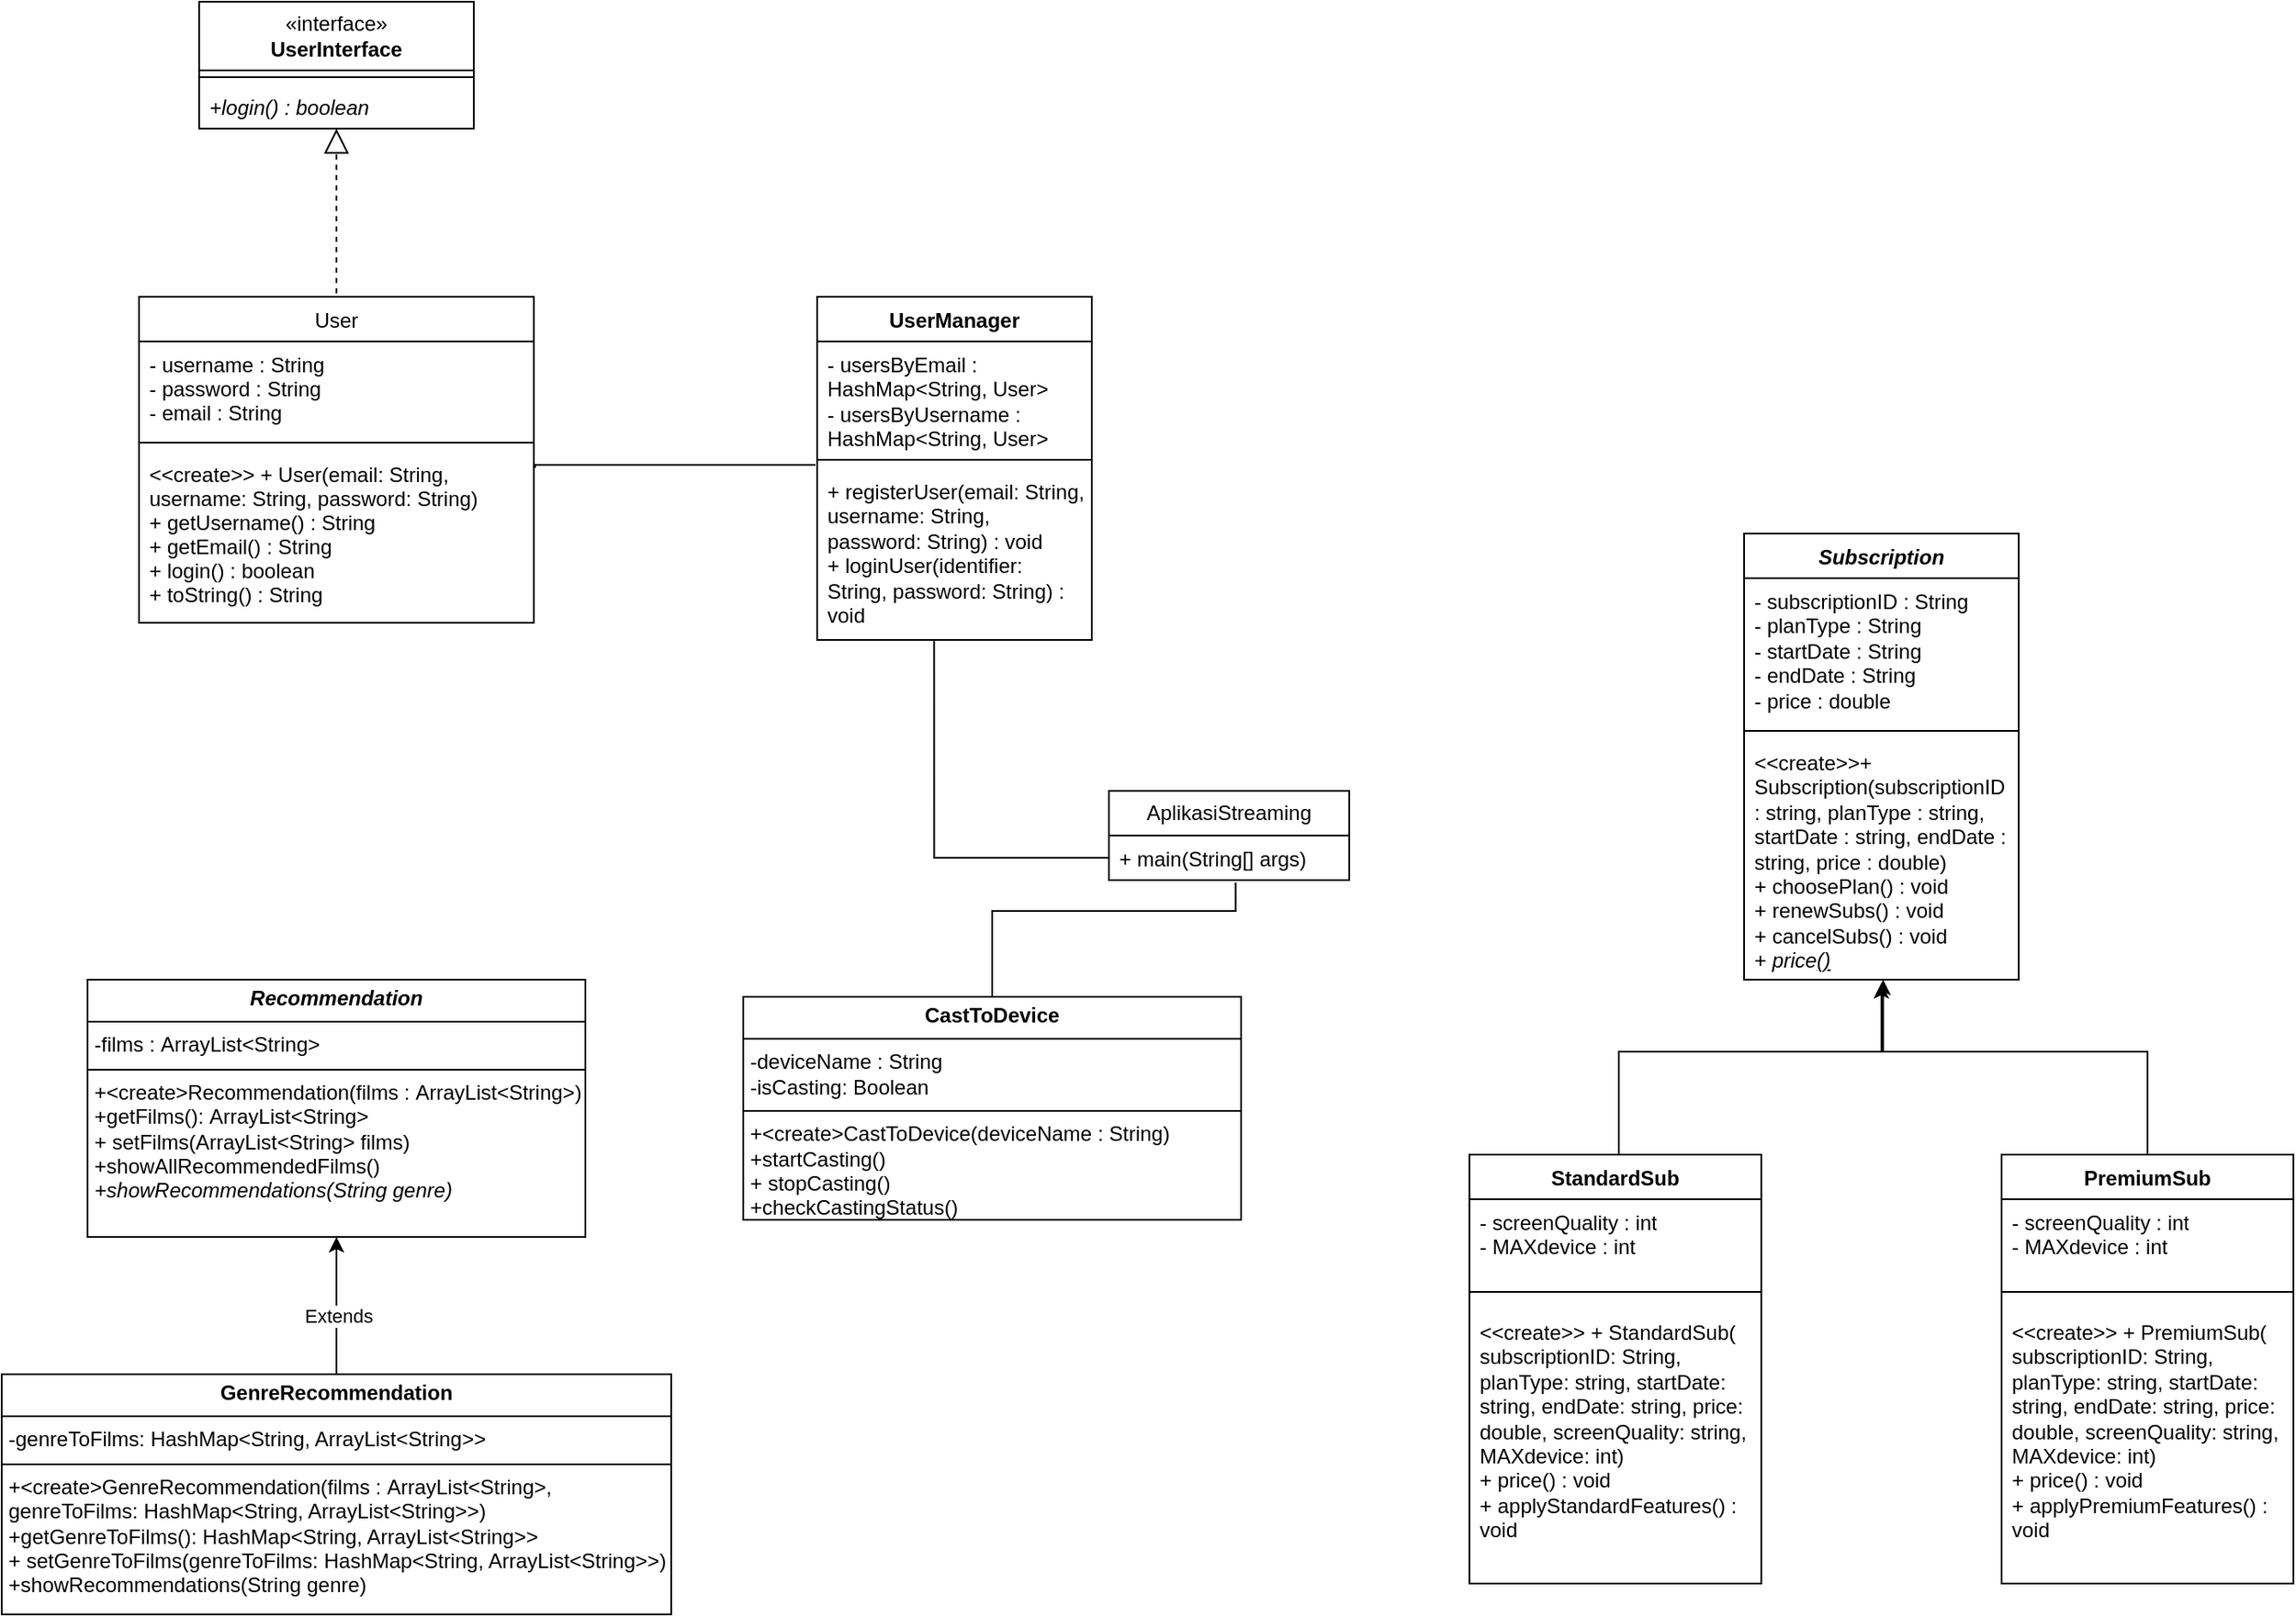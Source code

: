 <mxfile version="25.0.3">
  <diagram id="C5RBs43oDa-KdzZeNtuy" name="Page-1">
    <mxGraphModel dx="1500" dy="796" grid="1" gridSize="10" guides="1" tooltips="1" connect="1" arrows="1" fold="1" page="1" pageScale="1" pageWidth="827" pageHeight="1169" math="0" shadow="0">
      <root>
        <mxCell id="WIyWlLk6GJQsqaUBKTNV-0" />
        <mxCell id="WIyWlLk6GJQsqaUBKTNV-1" parent="WIyWlLk6GJQsqaUBKTNV-0" />
        <mxCell id="zkfFHV4jXpPFQw0GAbJ--6" value="User" style="swimlane;fontStyle=0;align=center;verticalAlign=top;childLayout=stackLayout;horizontal=1;startSize=26;horizontalStack=0;resizeParent=1;resizeLast=0;collapsible=1;marginBottom=0;rounded=0;shadow=0;strokeWidth=1;" parent="WIyWlLk6GJQsqaUBKTNV-1" vertex="1">
          <mxGeometry x="185" y="382" width="230" height="190" as="geometry">
            <mxRectangle x="130" y="380" width="160" height="26" as="alternateBounds" />
          </mxGeometry>
        </mxCell>
        <mxCell id="zkfFHV4jXpPFQw0GAbJ--7" value="- username : String&#xa;- password : String&#xa;- email : String" style="text;align=left;verticalAlign=top;spacingLeft=4;spacingRight=4;overflow=hidden;rotatable=0;points=[[0,0.5],[1,0.5]];portConstraint=eastwest;" parent="zkfFHV4jXpPFQw0GAbJ--6" vertex="1">
          <mxGeometry y="26" width="230" height="54" as="geometry" />
        </mxCell>
        <mxCell id="zkfFHV4jXpPFQw0GAbJ--9" value="" style="line;html=1;strokeWidth=1;align=left;verticalAlign=middle;spacingTop=-1;spacingLeft=3;spacingRight=3;rotatable=0;labelPosition=right;points=[];portConstraint=eastwest;" parent="zkfFHV4jXpPFQw0GAbJ--6" vertex="1">
          <mxGeometry y="80" width="230" height="10" as="geometry" />
        </mxCell>
        <mxCell id="heFmf04xh7JhcdJFY1r--3" value="&lt;&lt;create&gt;&gt; + User(email: String,&#xa;username: String, password: String)&#xa;+ getUsername() : String&#xa;+ getEmail() : String&#xa;+ login() : boolean&#xa;+ toString() : String" style="text;align=left;verticalAlign=top;spacingLeft=4;spacingRight=4;overflow=hidden;rotatable=0;points=[[0,0.5],[1,0.5]];portConstraint=eastwest;" parent="zkfFHV4jXpPFQw0GAbJ--6" vertex="1">
          <mxGeometry y="90" width="230" height="100" as="geometry" />
        </mxCell>
        <mxCell id="heFmf04xh7JhcdJFY1r--7" value="Classname" style="swimlane;fontStyle=1;align=center;verticalAlign=top;childLayout=stackLayout;horizontal=1;startSize=0;horizontalStack=0;resizeParent=1;resizeParentMax=0;resizeLast=0;collapsible=1;marginBottom=0;whiteSpace=wrap;html=1;" parent="WIyWlLk6GJQsqaUBKTNV-1" vertex="1">
          <mxGeometry x="220" y="210" width="160" height="74" as="geometry">
            <mxRectangle x="240" y="290" width="100" height="30" as="alternateBounds" />
          </mxGeometry>
        </mxCell>
        <mxCell id="heFmf04xh7JhcdJFY1r--4" value="«interface»&lt;br&gt;&lt;b&gt;UserInterface&lt;/b&gt;" style="html=1;whiteSpace=wrap;" parent="heFmf04xh7JhcdJFY1r--7" vertex="1">
          <mxGeometry width="160" height="40" as="geometry" />
        </mxCell>
        <mxCell id="heFmf04xh7JhcdJFY1r--9" value="" style="line;strokeWidth=1;fillColor=none;align=left;verticalAlign=middle;spacingTop=-1;spacingLeft=3;spacingRight=3;rotatable=0;labelPosition=right;points=[];portConstraint=eastwest;strokeColor=inherit;" parent="heFmf04xh7JhcdJFY1r--7" vertex="1">
          <mxGeometry y="40" width="160" height="8" as="geometry" />
        </mxCell>
        <mxCell id="heFmf04xh7JhcdJFY1r--10" value="&lt;i&gt;+login() : boolean&lt;/i&gt;" style="text;strokeColor=none;fillColor=none;align=left;verticalAlign=top;spacingLeft=4;spacingRight=4;overflow=hidden;rotatable=0;points=[[0,0.5],[1,0.5]];portConstraint=eastwest;whiteSpace=wrap;html=1;" parent="heFmf04xh7JhcdJFY1r--7" vertex="1">
          <mxGeometry y="48" width="160" height="26" as="geometry" />
        </mxCell>
        <mxCell id="heFmf04xh7JhcdJFY1r--11" value="" style="endArrow=block;dashed=1;endFill=0;endSize=12;html=1;rounded=0;" parent="WIyWlLk6GJQsqaUBKTNV-1" target="heFmf04xh7JhcdJFY1r--10" edge="1">
          <mxGeometry width="160" relative="1" as="geometry">
            <mxPoint x="300" y="380" as="sourcePoint" />
            <mxPoint x="440" y="390" as="targetPoint" />
          </mxGeometry>
        </mxCell>
        <mxCell id="heFmf04xh7JhcdJFY1r--12" value="UserManager" style="swimlane;fontStyle=1;align=center;verticalAlign=top;childLayout=stackLayout;horizontal=1;startSize=26;horizontalStack=0;resizeParent=1;resizeParentMax=0;resizeLast=0;collapsible=1;marginBottom=0;whiteSpace=wrap;html=1;" parent="WIyWlLk6GJQsqaUBKTNV-1" vertex="1">
          <mxGeometry x="580" y="382" width="160" height="200" as="geometry" />
        </mxCell>
        <mxCell id="heFmf04xh7JhcdJFY1r--13" value="- usersByEmail : HashMap&amp;lt;String, User&amp;gt;&lt;br&gt;- usersByUsername : HashMap&amp;lt;String, User&amp;gt;" style="text;strokeColor=none;fillColor=none;align=left;verticalAlign=top;spacingLeft=4;spacingRight=4;overflow=hidden;rotatable=0;points=[[0,0.5],[1,0.5]];portConstraint=eastwest;whiteSpace=wrap;html=1;" parent="heFmf04xh7JhcdJFY1r--12" vertex="1">
          <mxGeometry y="26" width="160" height="64" as="geometry" />
        </mxCell>
        <mxCell id="heFmf04xh7JhcdJFY1r--14" value="" style="line;strokeWidth=1;fillColor=none;align=left;verticalAlign=middle;spacingTop=-1;spacingLeft=3;spacingRight=3;rotatable=0;labelPosition=right;points=[];portConstraint=eastwest;strokeColor=inherit;" parent="heFmf04xh7JhcdJFY1r--12" vertex="1">
          <mxGeometry y="90" width="160" height="10" as="geometry" />
        </mxCell>
        <mxCell id="heFmf04xh7JhcdJFY1r--15" value="+ registerUser(email: String, username: String, password: String) : void&lt;br&gt;+ loginUser(identifier: String, password: String) : void" style="text;strokeColor=none;fillColor=none;align=left;verticalAlign=top;spacingLeft=4;spacingRight=4;overflow=hidden;rotatable=0;points=[[0,0.5],[1,0.5]];portConstraint=eastwest;whiteSpace=wrap;html=1;" parent="heFmf04xh7JhcdJFY1r--12" vertex="1">
          <mxGeometry y="100" width="160" height="100" as="geometry" />
        </mxCell>
        <mxCell id="heFmf04xh7JhcdJFY1r--18" value="" style="endArrow=none;html=1;edgeStyle=orthogonalEdgeStyle;rounded=0;exitX=1.003;exitY=0.098;exitDx=0;exitDy=0;exitPerimeter=0;" parent="WIyWlLk6GJQsqaUBKTNV-1" source="heFmf04xh7JhcdJFY1r--3" edge="1">
          <mxGeometry relative="1" as="geometry">
            <mxPoint x="420" y="480" as="sourcePoint" />
            <mxPoint x="560" y="480" as="targetPoint" />
            <Array as="points">
              <mxPoint x="416" y="480" />
              <mxPoint x="579" y="480" />
            </Array>
          </mxGeometry>
        </mxCell>
        <mxCell id="heFmf04xh7JhcdJFY1r--23" value="AplikasiStreaming" style="swimlane;fontStyle=0;childLayout=stackLayout;horizontal=1;startSize=26;fillColor=none;horizontalStack=0;resizeParent=1;resizeParentMax=0;resizeLast=0;collapsible=1;marginBottom=0;whiteSpace=wrap;html=1;" parent="WIyWlLk6GJQsqaUBKTNV-1" vertex="1">
          <mxGeometry x="750" y="670" width="140" height="52" as="geometry" />
        </mxCell>
        <mxCell id="heFmf04xh7JhcdJFY1r--24" value="+ main(String[] args)" style="text;strokeColor=none;fillColor=none;align=left;verticalAlign=top;spacingLeft=4;spacingRight=4;overflow=hidden;rotatable=0;points=[[0,0.5],[1,0.5]];portConstraint=eastwest;whiteSpace=wrap;html=1;" parent="heFmf04xh7JhcdJFY1r--23" vertex="1">
          <mxGeometry y="26" width="140" height="26" as="geometry" />
        </mxCell>
        <mxCell id="ZTSiYQMdODxyRtstsJls-0" value="&lt;i&gt;Subscription&lt;/i&gt;" style="swimlane;fontStyle=1;align=center;verticalAlign=top;childLayout=stackLayout;horizontal=1;startSize=26;horizontalStack=0;resizeParent=1;resizeParentMax=0;resizeLast=0;collapsible=1;marginBottom=0;whiteSpace=wrap;html=1;" parent="WIyWlLk6GJQsqaUBKTNV-1" vertex="1">
          <mxGeometry x="1120" y="520" width="160" height="260" as="geometry" />
        </mxCell>
        <mxCell id="ZTSiYQMdODxyRtstsJls-1" value="- subscriptionID : String&lt;div&gt;- planType : String&lt;/div&gt;&lt;div&gt;- startDate : String&lt;/div&gt;&lt;div&gt;- endDate : String&lt;/div&gt;&lt;div&gt;- price : double&lt;/div&gt;" style="text;strokeColor=none;fillColor=none;align=left;verticalAlign=top;spacingLeft=4;spacingRight=4;overflow=hidden;rotatable=0;points=[[0,0.5],[1,0.5]];portConstraint=eastwest;whiteSpace=wrap;html=1;" parent="ZTSiYQMdODxyRtstsJls-0" vertex="1">
          <mxGeometry y="26" width="160" height="84" as="geometry" />
        </mxCell>
        <mxCell id="ZTSiYQMdODxyRtstsJls-2" value="" style="line;strokeWidth=1;fillColor=none;align=left;verticalAlign=middle;spacingTop=-1;spacingLeft=3;spacingRight=3;rotatable=0;labelPosition=right;points=[];portConstraint=eastwest;strokeColor=inherit;" parent="ZTSiYQMdODxyRtstsJls-0" vertex="1">
          <mxGeometry y="110" width="160" height="10" as="geometry" />
        </mxCell>
        <mxCell id="ZTSiYQMdODxyRtstsJls-3" value="&lt;div&gt;&amp;lt;&amp;lt;create&amp;gt;&amp;gt;+ Subscription(subscriptionID : string, planType : string, startDate : string, endDate : string, price : double)&amp;nbsp;&lt;/div&gt;+ choosePlan() : void&lt;div&gt;+ renewSubs() : void&lt;/div&gt;&lt;div&gt;+ cancelSubs() : void&lt;/div&gt;&lt;div&gt;+ &lt;i&gt;price&lt;/i&gt;&lt;i style=&quot;&quot;&gt;&lt;u&gt;()&lt;/u&gt;&lt;/i&gt;&lt;/div&gt;" style="text;strokeColor=none;fillColor=none;align=left;verticalAlign=top;spacingLeft=4;spacingRight=4;overflow=hidden;rotatable=0;points=[[0,0.5],[1,0.5]];portConstraint=eastwest;whiteSpace=wrap;html=1;" parent="ZTSiYQMdODxyRtstsJls-0" vertex="1">
          <mxGeometry y="120" width="160" height="140" as="geometry" />
        </mxCell>
        <mxCell id="ZTSiYQMdODxyRtstsJls-4" style="edgeStyle=orthogonalEdgeStyle;rounded=0;orthogonalLoop=1;jettySize=auto;html=1;" parent="WIyWlLk6GJQsqaUBKTNV-1" edge="1">
          <mxGeometry relative="1" as="geometry">
            <mxPoint x="1201" y="780" as="targetPoint" />
            <Array as="points">
              <mxPoint x="1047" y="822" />
              <mxPoint x="1201" y="822" />
            </Array>
            <mxPoint x="1047.001" y="882" as="sourcePoint" />
          </mxGeometry>
        </mxCell>
        <mxCell id="ZTSiYQMdODxyRtstsJls-5" value="StandardSub" style="swimlane;fontStyle=1;align=center;verticalAlign=top;childLayout=stackLayout;horizontal=1;startSize=26;horizontalStack=0;resizeParent=1;resizeParentMax=0;resizeLast=0;collapsible=1;marginBottom=0;whiteSpace=wrap;html=1;" parent="WIyWlLk6GJQsqaUBKTNV-1" vertex="1">
          <mxGeometry x="960" y="882" width="170" height="250" as="geometry" />
        </mxCell>
        <mxCell id="ZTSiYQMdODxyRtstsJls-6" value="- screenQuality : int&lt;div&gt;- MAXdevice : int&lt;/div&gt;" style="text;strokeColor=none;fillColor=none;align=left;verticalAlign=top;spacingLeft=4;spacingRight=4;overflow=hidden;rotatable=0;points=[[0,0.5],[1,0.5]];portConstraint=eastwest;whiteSpace=wrap;html=1;" parent="ZTSiYQMdODxyRtstsJls-5" vertex="1">
          <mxGeometry y="26" width="170" height="44" as="geometry" />
        </mxCell>
        <mxCell id="ZTSiYQMdODxyRtstsJls-7" value="" style="line;strokeWidth=1;fillColor=none;align=left;verticalAlign=middle;spacingTop=-1;spacingLeft=3;spacingRight=3;rotatable=0;labelPosition=right;points=[];portConstraint=eastwest;strokeColor=inherit;" parent="ZTSiYQMdODxyRtstsJls-5" vertex="1">
          <mxGeometry y="70" width="170" height="20" as="geometry" />
        </mxCell>
        <mxCell id="ZTSiYQMdODxyRtstsJls-8" value="&lt;div&gt;&amp;lt;&amp;lt;create&amp;gt;&amp;gt; + StandardSub(&lt;/div&gt;&lt;div&gt;subscriptionID: String, planType: string, startDate: string, endDate: string, price: double, screenQuality: string, MAXdevice: int)&lt;/div&gt;+ price() : void&lt;div&gt;+ applyStandardFeatures() : void&lt;/div&gt;" style="text;strokeColor=none;fillColor=none;align=left;verticalAlign=top;spacingLeft=4;spacingRight=4;overflow=hidden;rotatable=0;points=[[0,0.5],[1,0.5]];portConstraint=eastwest;whiteSpace=wrap;html=1;" parent="ZTSiYQMdODxyRtstsJls-5" vertex="1">
          <mxGeometry y="90" width="170" height="160" as="geometry" />
        </mxCell>
        <mxCell id="ZTSiYQMdODxyRtstsJls-9" style="edgeStyle=orthogonalEdgeStyle;rounded=0;orthogonalLoop=1;jettySize=auto;html=1;exitX=0.5;exitY=0;exitDx=0;exitDy=0;" parent="WIyWlLk6GJQsqaUBKTNV-1" source="ZTSiYQMdODxyRtstsJls-10" edge="1">
          <mxGeometry relative="1" as="geometry">
            <mxPoint x="1200" y="782" as="targetPoint" />
            <Array as="points">
              <mxPoint x="1355" y="822" />
              <mxPoint x="1200" y="822" />
            </Array>
          </mxGeometry>
        </mxCell>
        <mxCell id="ZTSiYQMdODxyRtstsJls-10" value="PremiumSub" style="swimlane;fontStyle=1;align=center;verticalAlign=top;childLayout=stackLayout;horizontal=1;startSize=26;horizontalStack=0;resizeParent=1;resizeParentMax=0;resizeLast=0;collapsible=1;marginBottom=0;whiteSpace=wrap;html=1;" parent="WIyWlLk6GJQsqaUBKTNV-1" vertex="1">
          <mxGeometry x="1270" y="882" width="170" height="250" as="geometry" />
        </mxCell>
        <mxCell id="ZTSiYQMdODxyRtstsJls-11" value="- screenQuality : int&lt;div&gt;- MAXdevice : int&lt;/div&gt;" style="text;strokeColor=none;fillColor=none;align=left;verticalAlign=top;spacingLeft=4;spacingRight=4;overflow=hidden;rotatable=0;points=[[0,0.5],[1,0.5]];portConstraint=eastwest;whiteSpace=wrap;html=1;" parent="ZTSiYQMdODxyRtstsJls-10" vertex="1">
          <mxGeometry y="26" width="170" height="44" as="geometry" />
        </mxCell>
        <mxCell id="ZTSiYQMdODxyRtstsJls-12" value="" style="line;strokeWidth=1;fillColor=none;align=left;verticalAlign=middle;spacingTop=-1;spacingLeft=3;spacingRight=3;rotatable=0;labelPosition=right;points=[];portConstraint=eastwest;strokeColor=inherit;" parent="ZTSiYQMdODxyRtstsJls-10" vertex="1">
          <mxGeometry y="70" width="170" height="20" as="geometry" />
        </mxCell>
        <mxCell id="ZTSiYQMdODxyRtstsJls-13" value="&lt;div&gt;&amp;lt;&amp;lt;create&amp;gt;&amp;gt; + PremiumSub(&lt;/div&gt;&lt;div&gt;subscriptionID: String, planType: string, startDate: string, endDate: string, price: double, screenQuality: string, MAXdevice: int)&lt;/div&gt;+ price() : void&lt;div&gt;+ applyPremiumFeatures() : void&lt;/div&gt;" style="text;strokeColor=none;fillColor=none;align=left;verticalAlign=top;spacingLeft=4;spacingRight=4;overflow=hidden;rotatable=0;points=[[0,0.5],[1,0.5]];portConstraint=eastwest;whiteSpace=wrap;html=1;" parent="ZTSiYQMdODxyRtstsJls-10" vertex="1">
          <mxGeometry y="90" width="170" height="160" as="geometry" />
        </mxCell>
        <mxCell id="ZTSiYQMdODxyRtstsJls-14" value="" style="endArrow=none;html=1;edgeStyle=orthogonalEdgeStyle;rounded=0;entryX=0;entryY=0.5;entryDx=0;entryDy=0;exitX=0.426;exitY=1.006;exitDx=0;exitDy=0;exitPerimeter=0;" parent="WIyWlLk6GJQsqaUBKTNV-1" source="heFmf04xh7JhcdJFY1r--15" target="heFmf04xh7JhcdJFY1r--24" edge="1">
          <mxGeometry relative="1" as="geometry">
            <mxPoint x="560" y="649.23" as="sourcePoint" />
            <mxPoint x="720" y="649.23" as="targetPoint" />
          </mxGeometry>
        </mxCell>
        <mxCell id="fiL2AEOfi939g-dcIRjF-0" value="&lt;p style=&quot;margin:0px;margin-top:4px;text-align:center;&quot;&gt;&lt;span style=&quot;text-wrap-mode: nowrap;&quot;&gt;&lt;b&gt;&lt;i&gt;Recommendation&lt;/i&gt;&lt;/b&gt;&lt;/span&gt;&lt;/p&gt;&lt;hr size=&quot;1&quot; style=&quot;border-style:solid;&quot;&gt;&lt;p style=&quot;margin:0px;margin-left:4px;&quot;&gt;&lt;span style=&quot;text-wrap-mode: nowrap;&quot;&gt;-films :&amp;nbsp;&lt;/span&gt;&lt;span style=&quot;background-color: initial; text-wrap-mode: nowrap;&quot;&gt;ArrayList&amp;lt;String&amp;gt;&lt;/span&gt;&lt;/p&gt;&lt;hr size=&quot;1&quot; style=&quot;border-style:solid;&quot;&gt;&lt;p style=&quot;margin:0px;margin-left:4px;&quot;&gt;+&amp;lt;create&amp;gt;Recommendation(&lt;span style=&quot;text-wrap-mode: nowrap; background-color: initial;&quot;&gt;films :&amp;nbsp;&lt;/span&gt;&lt;span style=&quot;background-color: initial;&quot;&gt;&lt;span style=&quot;text-wrap-mode: nowrap;&quot;&gt;ArrayList&amp;lt;String&amp;gt;&lt;/span&gt;)&lt;/span&gt;&lt;/p&gt;&lt;p style=&quot;margin:0px;margin-left:4px;&quot;&gt;&lt;span style=&quot;background-color: initial;&quot;&gt;+&lt;/span&gt;&lt;span style=&quot;background-color: initial;&quot;&gt;getFilms():&amp;nbsp;&lt;/span&gt;&lt;span style=&quot;background-color: initial;&quot;&gt;ArrayList&amp;lt;String&amp;gt;&lt;/span&gt;&lt;/p&gt;&lt;p style=&quot;margin:0px;margin-left:4px;&quot;&gt;&lt;span style=&quot;background-color: initial;&quot;&gt;+&amp;nbsp;&lt;/span&gt;&lt;span style=&quot;background-color: initial;&quot;&gt;setFilms(ArrayList&amp;lt;String&amp;gt; films)&lt;/span&gt;&lt;/p&gt;&lt;p style=&quot;margin:0px;margin-left:4px;&quot;&gt;&lt;span style=&quot;background-color: initial;&quot;&gt;+&lt;/span&gt;&lt;span style=&quot;background-color: initial;&quot;&gt;showAllRecommendedFilms()&lt;/span&gt;&lt;/p&gt;&lt;p style=&quot;margin:0px;margin-left:4px;&quot;&gt;&lt;i&gt;&lt;span style=&quot;background-color: initial;&quot;&gt;+&lt;/span&gt;&lt;span style=&quot;background-color: initial;&quot;&gt;showRecommendations(String genre)&lt;/span&gt;&lt;/i&gt;&lt;/p&gt;" style="verticalAlign=top;align=left;overflow=fill;html=1;whiteSpace=wrap;" vertex="1" parent="WIyWlLk6GJQsqaUBKTNV-1">
          <mxGeometry x="155" y="780" width="290" height="150" as="geometry" />
        </mxCell>
        <mxCell id="fiL2AEOfi939g-dcIRjF-1" style="edgeStyle=orthogonalEdgeStyle;rounded=0;orthogonalLoop=1;jettySize=auto;html=1;exitX=0.5;exitY=0;exitDx=0;exitDy=0;entryX=0.5;entryY=1;entryDx=0;entryDy=0;" edge="1" parent="WIyWlLk6GJQsqaUBKTNV-1" source="fiL2AEOfi939g-dcIRjF-2" target="fiL2AEOfi939g-dcIRjF-0">
          <mxGeometry relative="1" as="geometry" />
        </mxCell>
        <mxCell id="fiL2AEOfi939g-dcIRjF-4" value="Extends" style="edgeLabel;html=1;align=center;verticalAlign=middle;resizable=0;points=[];" vertex="1" connectable="0" parent="fiL2AEOfi939g-dcIRjF-1">
          <mxGeometry x="-0.14" y="-1" relative="1" as="geometry">
            <mxPoint as="offset" />
          </mxGeometry>
        </mxCell>
        <mxCell id="fiL2AEOfi939g-dcIRjF-2" value="&lt;p style=&quot;margin:0px;margin-top:4px;text-align:center;&quot;&gt;&lt;span style=&quot;text-wrap-mode: nowrap;&quot;&gt;&lt;b&gt;GenreRecommendation&lt;/b&gt;&lt;/span&gt;&lt;/p&gt;&lt;hr size=&quot;1&quot; style=&quot;border-style:solid;&quot;&gt;&lt;p style=&quot;margin:0px;margin-left:4px;&quot;&gt;&lt;span style=&quot;text-wrap-mode: nowrap;&quot;&gt;-genreToFilms:&amp;nbsp;&lt;/span&gt;&lt;span style=&quot;background-color: initial; text-wrap-mode: nowrap;&quot;&gt;HashMap&amp;lt;String, ArrayList&amp;lt;String&amp;gt;&amp;gt;&lt;/span&gt;&lt;/p&gt;&lt;hr size=&quot;1&quot; style=&quot;border-style:solid;&quot;&gt;&lt;p style=&quot;margin:0px;margin-left:4px;&quot;&gt;+&amp;lt;create&amp;gt;GenreRecommendation(&lt;span style=&quot;text-wrap-mode: nowrap; background-color: initial;&quot;&gt;films :&amp;nbsp;&lt;/span&gt;&lt;span style=&quot;background-color: initial;&quot;&gt;&lt;span style=&quot;text-wrap-mode: nowrap;&quot;&gt;ArrayList&amp;lt;String&amp;gt;,&amp;nbsp;&lt;/span&gt;&lt;/span&gt;&lt;/p&gt;&lt;p style=&quot;margin:0px;margin-left:4px;&quot;&gt;&lt;span style=&quot;background-color: initial; text-wrap-mode: nowrap;&quot;&gt;genreToFilms:&amp;nbsp;&lt;/span&gt;&lt;span style=&quot;background-color: initial; text-wrap-mode: nowrap;&quot;&gt;HashMap&amp;lt;String, ArrayList&amp;lt;String&amp;gt;&amp;gt;&lt;/span&gt;&lt;span style=&quot;background-color: initial;&quot;&gt;)&lt;/span&gt;&lt;/p&gt;&lt;p style=&quot;margin:0px;margin-left:4px;&quot;&gt;&lt;span style=&quot;background-color: initial;&quot;&gt;+&lt;/span&gt;&lt;span style=&quot;background-color: initial;&quot;&gt;getGenreToFilms():&amp;nbsp;&lt;/span&gt;&lt;span style=&quot;background-color: initial;&quot;&gt;HashMap&amp;lt;String, ArrayList&amp;lt;String&amp;gt;&amp;gt;&lt;/span&gt;&lt;/p&gt;&lt;p style=&quot;margin:0px;margin-left:4px;&quot;&gt;&lt;span style=&quot;background-color: initial;&quot;&gt;+&amp;nbsp;&lt;/span&gt;&lt;span style=&quot;background-color: initial;&quot;&gt;setGenreToFilms(&lt;/span&gt;&lt;span style=&quot;text-wrap-mode: nowrap;&quot;&gt;genreToFilms:&amp;nbsp;&lt;/span&gt;&lt;span style=&quot;text-wrap-mode: nowrap; background-color: initial;&quot;&gt;HashMap&amp;lt;String, ArrayList&amp;lt;String&amp;gt;&amp;gt;&lt;/span&gt;&lt;span style=&quot;background-color: initial;&quot;&gt;)&lt;/span&gt;&lt;/p&gt;&lt;p style=&quot;margin:0px;margin-left:4px;&quot;&gt;&lt;span style=&quot;background-color: initial;&quot;&gt;+&lt;/span&gt;&lt;span style=&quot;background-color: initial;&quot;&gt;showRecommendations(String genre)&lt;/span&gt;&lt;/p&gt;" style="verticalAlign=top;align=left;overflow=fill;html=1;whiteSpace=wrap;" vertex="1" parent="WIyWlLk6GJQsqaUBKTNV-1">
          <mxGeometry x="105" y="1010" width="390" height="140" as="geometry" />
        </mxCell>
        <mxCell id="fiL2AEOfi939g-dcIRjF-3" value="&lt;p style=&quot;margin:0px;margin-top:4px;text-align:center;&quot;&gt;&lt;span style=&quot;text-wrap-mode: nowrap;&quot;&gt;&lt;b&gt;CastToDevice&lt;/b&gt;&lt;/span&gt;&lt;/p&gt;&lt;hr size=&quot;1&quot; style=&quot;border-style:solid;&quot;&gt;&lt;p style=&quot;margin:0px;margin-left:4px;&quot;&gt;&lt;span style=&quot;text-wrap-mode: nowrap;&quot;&gt;-deviceName : String&lt;/span&gt;&lt;/p&gt;&lt;p style=&quot;margin:0px;margin-left:4px;&quot;&gt;&lt;span style=&quot;text-wrap-mode: nowrap;&quot;&gt;-isCasting: Boolean&lt;/span&gt;&lt;/p&gt;&lt;hr size=&quot;1&quot; style=&quot;border-style:solid;&quot;&gt;&lt;p style=&quot;margin:0px;margin-left:4px;&quot;&gt;+&amp;lt;create&amp;gt;&lt;span style=&quot;text-align: center; text-wrap-mode: nowrap;&quot;&gt;CastToDevice&lt;/span&gt;(&lt;span style=&quot;text-wrap-mode: nowrap;&quot;&gt;deviceName : String&lt;/span&gt;&lt;span style=&quot;background-color: initial;&quot;&gt;)&lt;/span&gt;&lt;/p&gt;&lt;p style=&quot;margin:0px;margin-left:4px;&quot;&gt;&lt;span style=&quot;background-color: initial;&quot;&gt;+&lt;/span&gt;&lt;span style=&quot;background-color: initial;&quot;&gt;startCasting()&lt;/span&gt;&lt;/p&gt;&lt;p style=&quot;margin:0px;margin-left:4px;&quot;&gt;&lt;span style=&quot;background-color: initial;&quot;&gt;+&amp;nbsp;&lt;/span&gt;&lt;span style=&quot;background-color: initial;&quot;&gt;stopCasting()&lt;/span&gt;&lt;/p&gt;&lt;p style=&quot;margin:0px;margin-left:4px;&quot;&gt;&lt;span style=&quot;background-color: initial;&quot;&gt;+&lt;/span&gt;&lt;span style=&quot;background-color: initial;&quot;&gt;checkCastingStatus()&lt;/span&gt;&lt;/p&gt;" style="verticalAlign=top;align=left;overflow=fill;html=1;whiteSpace=wrap;" vertex="1" parent="WIyWlLk6GJQsqaUBKTNV-1">
          <mxGeometry x="537" y="790" width="290" height="130" as="geometry" />
        </mxCell>
        <mxCell id="fiL2AEOfi939g-dcIRjF-7" style="edgeStyle=orthogonalEdgeStyle;rounded=0;orthogonalLoop=1;jettySize=auto;html=1;exitX=0.5;exitY=0;exitDx=0;exitDy=0;entryX=0.527;entryY=1.053;entryDx=0;entryDy=0;entryPerimeter=0;endArrow=none;endFill=0;" edge="1" parent="WIyWlLk6GJQsqaUBKTNV-1" source="fiL2AEOfi939g-dcIRjF-3" target="heFmf04xh7JhcdJFY1r--24">
          <mxGeometry relative="1" as="geometry">
            <Array as="points">
              <mxPoint x="682" y="740" />
              <mxPoint x="824" y="740" />
            </Array>
          </mxGeometry>
        </mxCell>
      </root>
    </mxGraphModel>
  </diagram>
</mxfile>
